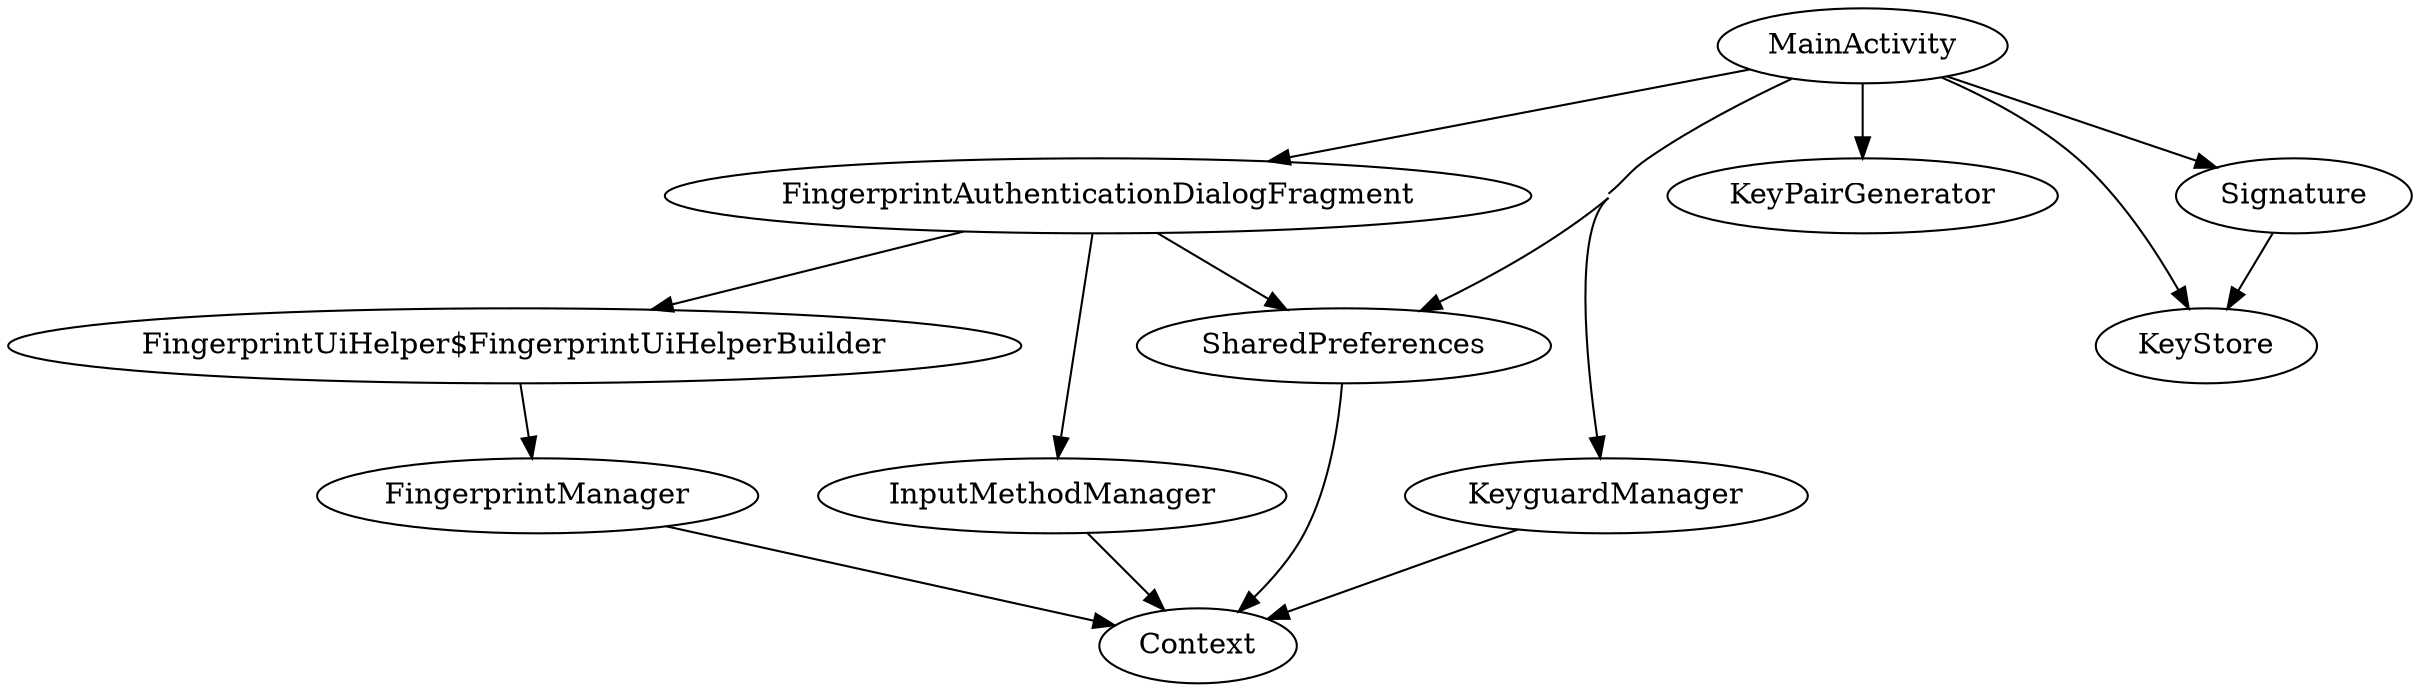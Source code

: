 digraph G1 {
  concentrate = true;
  n2 [label="FingerprintUiHelper$FingerprintUiHelperBuilder"];
  FingerprintAuthenticationDialogFragment -> n2;
  FingerprintAuthenticationDialogFragment -> SharedPreferences;
  FingerprintAuthenticationDialogFragment -> InputMethodManager;
  FingerprintManager -> Context;
  n2 -> FingerprintManager;
  InputMethodManager -> Context;
  KeyguardManager -> Context;
  MainActivity -> FingerprintAuthenticationDialogFragment;
  MainActivity -> KeyguardManager;
  MainActivity -> SharedPreferences;
  MainActivity -> KeyPairGenerator;
  MainActivity -> KeyStore;
  MainActivity -> Signature;
  SharedPreferences -> Context;
  Signature -> KeyStore;
}
